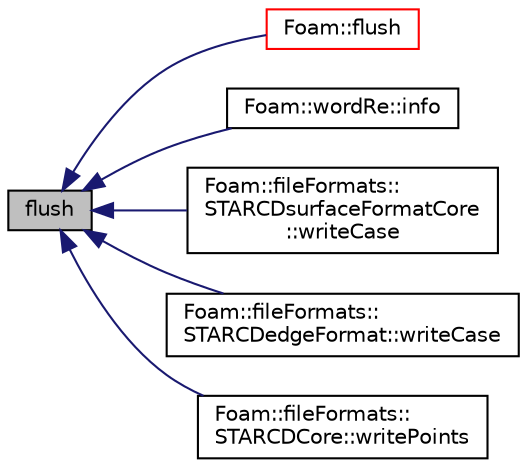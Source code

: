 digraph "flush"
{
  bgcolor="transparent";
  edge [fontname="Helvetica",fontsize="10",labelfontname="Helvetica",labelfontsize="10"];
  node [fontname="Helvetica",fontsize="10",shape=record];
  rankdir="LR";
  Node1 [label="flush",height=0.2,width=0.4,color="black", fillcolor="grey75", style="filled", fontcolor="black"];
  Node1 -> Node2 [dir="back",color="midnightblue",fontsize="10",style="solid",fontname="Helvetica"];
  Node2 [label="Foam::flush",height=0.2,width=0.4,color="red",URL="$a10725.html#ae5d12052806c399177d27d9beccc2462",tooltip="Flush stream. "];
  Node1 -> Node3 [dir="back",color="midnightblue",fontsize="10",style="solid",fontname="Helvetica"];
  Node3 [label="Foam::wordRe::info",height=0.2,width=0.4,color="black",URL="$a02870.html#adb10d7214e6060d2d8dd627ca5c609a4",tooltip="Output some basic info. "];
  Node1 -> Node4 [dir="back",color="midnightblue",fontsize="10",style="solid",fontname="Helvetica"];
  Node4 [label="Foam::fileFormats::\lSTARCDsurfaceFormatCore\l::writeCase",height=0.2,width=0.4,color="black",URL="$a02431.html#ae4272f484f8b27274f4b0dde192e7a82"];
  Node1 -> Node5 [dir="back",color="midnightblue",fontsize="10",style="solid",fontname="Helvetica"];
  Node5 [label="Foam::fileFormats::\lSTARCDedgeFormat::writeCase",height=0.2,width=0.4,color="black",URL="$a02429.html#ae2250c1038a57f9979aa4549c61a8287"];
  Node1 -> Node6 [dir="back",color="midnightblue",fontsize="10",style="solid",fontname="Helvetica"];
  Node6 [label="Foam::fileFormats::\lSTARCDCore::writePoints",height=0.2,width=0.4,color="black",URL="$a02428.html#a76648eaaa2ceae4c3ea8a27689464bca",tooltip="Write header and points to (.vrt) file. "];
}
